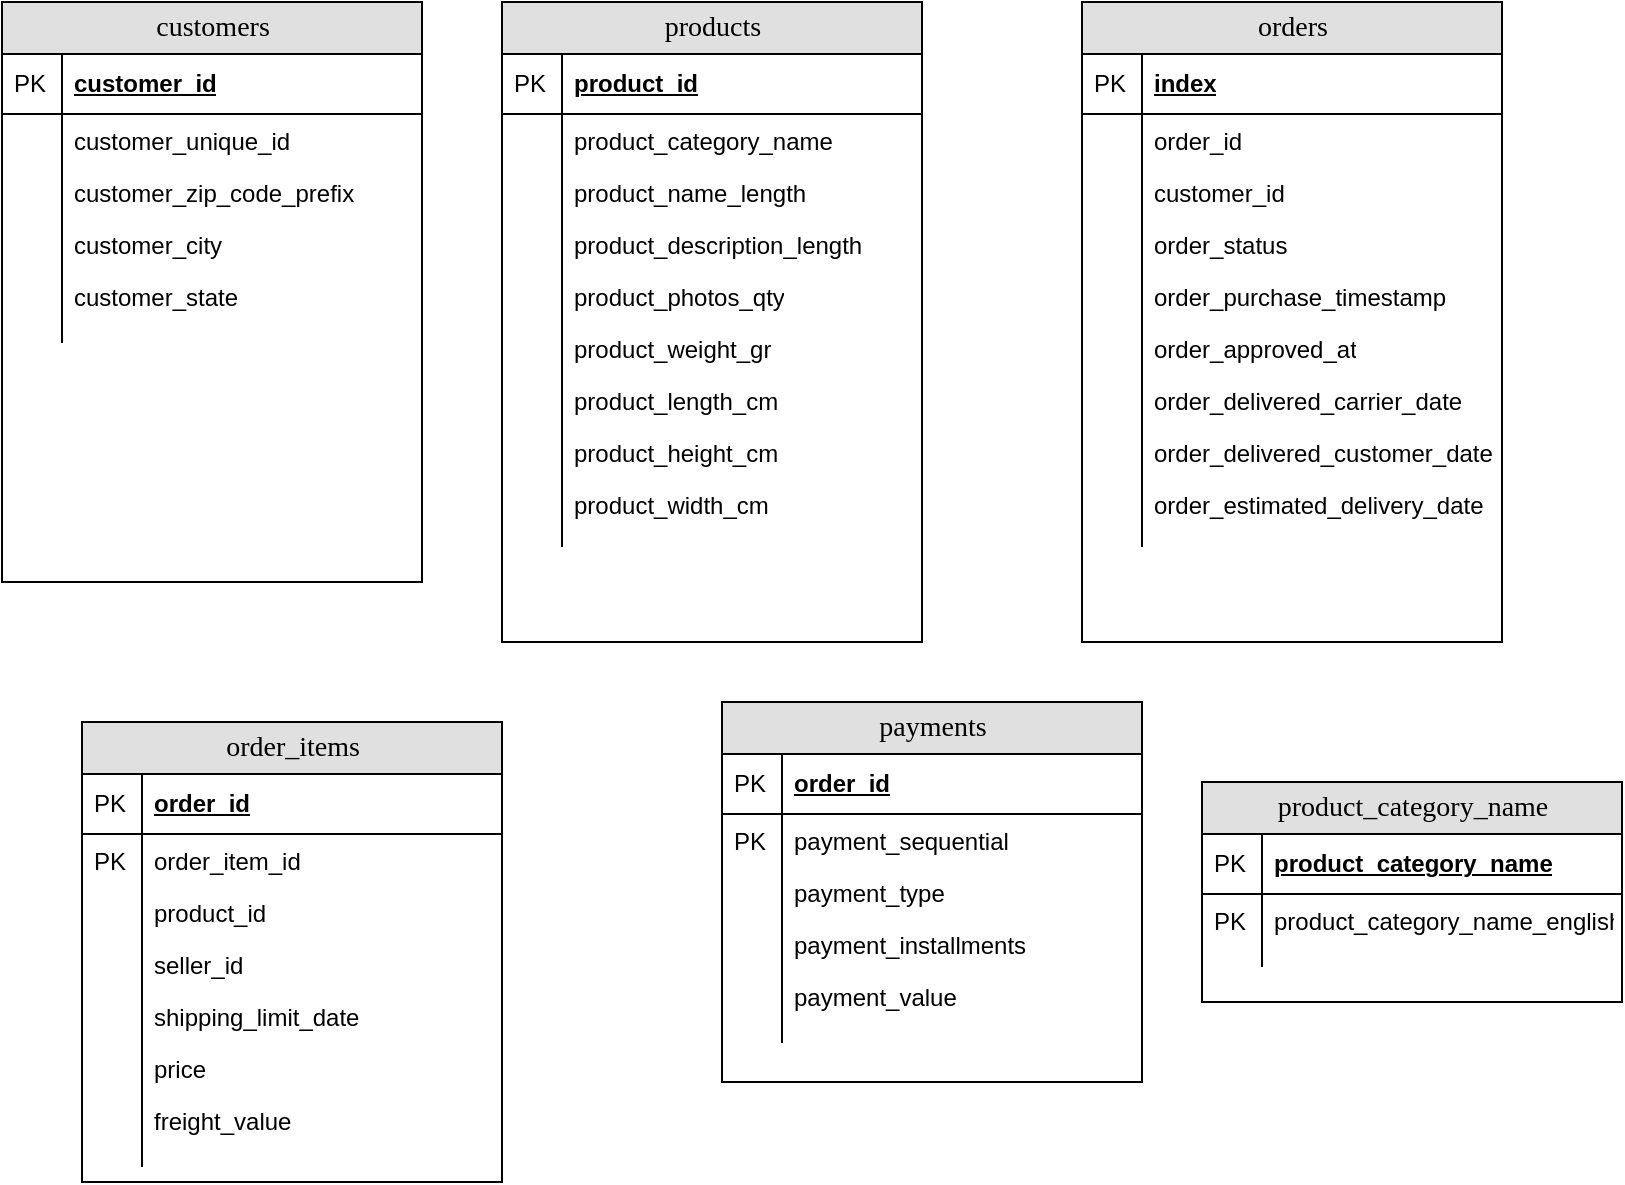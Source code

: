 <mxfile version="19.0.3" type="device"><diagram name="Page-1" id="e56a1550-8fbb-45ad-956c-1786394a9013"><mxGraphModel dx="1018" dy="770" grid="1" gridSize="10" guides="1" tooltips="1" connect="1" arrows="1" fold="1" page="1" pageScale="1" pageWidth="1100" pageHeight="850" background="none" math="0" shadow="0"><root><mxCell id="0"/><mxCell id="1" parent="0"/><mxCell id="2e49270ec7c68f3f-8" value="customers" style="swimlane;html=1;fontStyle=0;childLayout=stackLayout;horizontal=1;startSize=26;fillColor=#e0e0e0;horizontalStack=0;resizeParent=1;resizeLast=0;collapsible=1;marginBottom=0;swimlaneFillColor=#ffffff;align=center;rounded=0;shadow=0;comic=0;labelBackgroundColor=none;strokeWidth=1;fontFamily=Verdana;fontSize=14;swimlaneLine=1;" parent="1" vertex="1"><mxGeometry x="190" y="120" width="210" height="290" as="geometry"><mxRectangle x="570" y="154" width="110" height="26" as="alternateBounds"/></mxGeometry></mxCell><mxCell id="2e49270ec7c68f3f-9" value="customer_id" style="shape=partialRectangle;top=0;left=0;right=0;bottom=1;html=1;align=left;verticalAlign=middle;fillColor=none;spacingLeft=34;spacingRight=4;whiteSpace=wrap;overflow=hidden;rotatable=0;points=[[0,0.5],[1,0.5]];portConstraint=eastwest;dropTarget=0;fontStyle=5;" parent="2e49270ec7c68f3f-8" vertex="1"><mxGeometry y="26" width="210" height="30" as="geometry"/></mxCell><mxCell id="2e49270ec7c68f3f-10" value="PK" style="shape=partialRectangle;top=0;left=0;bottom=0;html=1;fillColor=none;align=left;verticalAlign=middle;spacingLeft=4;spacingRight=4;whiteSpace=wrap;overflow=hidden;rotatable=0;points=[];portConstraint=eastwest;part=1;" parent="2e49270ec7c68f3f-9" vertex="1" connectable="0"><mxGeometry width="30" height="30" as="geometry"/></mxCell><mxCell id="2e49270ec7c68f3f-11" value="customer_unique_id&lt;span style=&quot;white-space: pre;&quot;&gt;&#9;&lt;/span&gt;" style="shape=partialRectangle;top=0;left=0;right=0;bottom=0;html=1;align=left;verticalAlign=top;fillColor=none;spacingLeft=34;spacingRight=4;whiteSpace=wrap;overflow=hidden;rotatable=0;points=[[0,0.5],[1,0.5]];portConstraint=eastwest;dropTarget=0;" parent="2e49270ec7c68f3f-8" vertex="1"><mxGeometry y="56" width="210" height="26" as="geometry"/></mxCell><mxCell id="2e49270ec7c68f3f-12" value="" style="shape=partialRectangle;top=0;left=0;bottom=0;html=1;fillColor=none;align=left;verticalAlign=top;spacingLeft=4;spacingRight=4;whiteSpace=wrap;overflow=hidden;rotatable=0;points=[];portConstraint=eastwest;part=1;" parent="2e49270ec7c68f3f-11" vertex="1" connectable="0"><mxGeometry width="30" height="26" as="geometry"/></mxCell><mxCell id="2e49270ec7c68f3f-13" value="customer_zip_code_prefix" style="shape=partialRectangle;top=0;left=0;right=0;bottom=0;html=1;align=left;verticalAlign=top;fillColor=none;spacingLeft=34;spacingRight=4;whiteSpace=wrap;overflow=hidden;rotatable=0;points=[[0,0.5],[1,0.5]];portConstraint=eastwest;dropTarget=0;" parent="2e49270ec7c68f3f-8" vertex="1"><mxGeometry y="82" width="210" height="26" as="geometry"/></mxCell><mxCell id="2e49270ec7c68f3f-14" value="" style="shape=partialRectangle;top=0;left=0;bottom=0;html=1;fillColor=none;align=left;verticalAlign=top;spacingLeft=4;spacingRight=4;whiteSpace=wrap;overflow=hidden;rotatable=0;points=[];portConstraint=eastwest;part=1;" parent="2e49270ec7c68f3f-13" vertex="1" connectable="0"><mxGeometry width="30" height="26" as="geometry"/></mxCell><mxCell id="2e49270ec7c68f3f-15" value="customer_city" style="shape=partialRectangle;top=0;left=0;right=0;bottom=0;html=1;align=left;verticalAlign=top;fillColor=none;spacingLeft=34;spacingRight=4;whiteSpace=wrap;overflow=hidden;rotatable=0;points=[[0,0.5],[1,0.5]];portConstraint=eastwest;dropTarget=0;" parent="2e49270ec7c68f3f-8" vertex="1"><mxGeometry y="108" width="210" height="26" as="geometry"/></mxCell><mxCell id="2e49270ec7c68f3f-16" value="" style="shape=partialRectangle;top=0;left=0;bottom=0;html=1;fillColor=none;align=left;verticalAlign=top;spacingLeft=4;spacingRight=4;whiteSpace=wrap;overflow=hidden;rotatable=0;points=[];portConstraint=eastwest;part=1;" parent="2e49270ec7c68f3f-15" vertex="1" connectable="0"><mxGeometry width="30" height="26" as="geometry"/></mxCell><mxCell id="JVWa0e0JcWMsUImukUIj-1" value="customer_state" style="shape=partialRectangle;top=0;left=0;right=0;bottom=0;html=1;align=left;verticalAlign=top;fillColor=none;spacingLeft=34;spacingRight=4;whiteSpace=wrap;overflow=hidden;rotatable=0;points=[[0,0.5],[1,0.5]];portConstraint=eastwest;dropTarget=0;" vertex="1" parent="2e49270ec7c68f3f-8"><mxGeometry y="134" width="210" height="26" as="geometry"/></mxCell><mxCell id="JVWa0e0JcWMsUImukUIj-2" value="" style="shape=partialRectangle;top=0;left=0;bottom=0;html=1;fillColor=none;align=left;verticalAlign=top;spacingLeft=4;spacingRight=4;whiteSpace=wrap;overflow=hidden;rotatable=0;points=[];portConstraint=eastwest;part=1;" vertex="1" connectable="0" parent="JVWa0e0JcWMsUImukUIj-1"><mxGeometry width="30" height="26" as="geometry"/></mxCell><mxCell id="2e49270ec7c68f3f-17" value="" style="shape=partialRectangle;top=0;left=0;right=0;bottom=0;html=1;align=left;verticalAlign=top;fillColor=none;spacingLeft=34;spacingRight=4;whiteSpace=wrap;overflow=hidden;rotatable=0;points=[[0,0.5],[1,0.5]];portConstraint=eastwest;dropTarget=0;" parent="2e49270ec7c68f3f-8" vertex="1"><mxGeometry y="160" width="210" height="10" as="geometry"/></mxCell><mxCell id="2e49270ec7c68f3f-18" value="" style="shape=partialRectangle;top=0;left=0;bottom=0;html=1;fillColor=none;align=left;verticalAlign=top;spacingLeft=4;spacingRight=4;whiteSpace=wrap;overflow=hidden;rotatable=0;points=[];portConstraint=eastwest;part=1;" parent="2e49270ec7c68f3f-17" vertex="1" connectable="0"><mxGeometry width="30" height="10" as="geometry"/></mxCell><mxCell id="JVWa0e0JcWMsUImukUIj-4" value="products" style="swimlane;html=1;fontStyle=0;childLayout=stackLayout;horizontal=1;startSize=26;fillColor=#e0e0e0;horizontalStack=0;resizeParent=1;resizeLast=0;collapsible=1;marginBottom=0;swimlaneFillColor=#ffffff;align=center;rounded=0;shadow=0;comic=0;labelBackgroundColor=none;strokeWidth=1;fontFamily=Verdana;fontSize=14;swimlaneLine=1;" vertex="1" parent="1"><mxGeometry x="440" y="120" width="210" height="320" as="geometry"><mxRectangle x="570" y="154" width="110" height="26" as="alternateBounds"/></mxGeometry></mxCell><mxCell id="JVWa0e0JcWMsUImukUIj-5" value="product_id" style="shape=partialRectangle;top=0;left=0;right=0;bottom=1;html=1;align=left;verticalAlign=middle;fillColor=none;spacingLeft=34;spacingRight=4;whiteSpace=wrap;overflow=hidden;rotatable=0;points=[[0,0.5],[1,0.5]];portConstraint=eastwest;dropTarget=0;fontStyle=5;" vertex="1" parent="JVWa0e0JcWMsUImukUIj-4"><mxGeometry y="26" width="210" height="30" as="geometry"/></mxCell><mxCell id="JVWa0e0JcWMsUImukUIj-6" value="PK" style="shape=partialRectangle;top=0;left=0;bottom=0;html=1;fillColor=none;align=left;verticalAlign=middle;spacingLeft=4;spacingRight=4;whiteSpace=wrap;overflow=hidden;rotatable=0;points=[];portConstraint=eastwest;part=1;" vertex="1" connectable="0" parent="JVWa0e0JcWMsUImukUIj-5"><mxGeometry width="30" height="30" as="geometry"/></mxCell><mxCell id="JVWa0e0JcWMsUImukUIj-7" value="product_category_name" style="shape=partialRectangle;top=0;left=0;right=0;bottom=0;html=1;align=left;verticalAlign=top;fillColor=none;spacingLeft=34;spacingRight=4;whiteSpace=wrap;overflow=hidden;rotatable=0;points=[[0,0.5],[1,0.5]];portConstraint=eastwest;dropTarget=0;" vertex="1" parent="JVWa0e0JcWMsUImukUIj-4"><mxGeometry y="56" width="210" height="26" as="geometry"/></mxCell><mxCell id="JVWa0e0JcWMsUImukUIj-8" value="" style="shape=partialRectangle;top=0;left=0;bottom=0;html=1;fillColor=none;align=left;verticalAlign=top;spacingLeft=4;spacingRight=4;whiteSpace=wrap;overflow=hidden;rotatable=0;points=[];portConstraint=eastwest;part=1;" vertex="1" connectable="0" parent="JVWa0e0JcWMsUImukUIj-7"><mxGeometry width="30" height="26" as="geometry"/></mxCell><mxCell id="JVWa0e0JcWMsUImukUIj-9" value="product_name_length" style="shape=partialRectangle;top=0;left=0;right=0;bottom=0;html=1;align=left;verticalAlign=top;fillColor=none;spacingLeft=34;spacingRight=4;whiteSpace=wrap;overflow=hidden;rotatable=0;points=[[0,0.5],[1,0.5]];portConstraint=eastwest;dropTarget=0;" vertex="1" parent="JVWa0e0JcWMsUImukUIj-4"><mxGeometry y="82" width="210" height="26" as="geometry"/></mxCell><mxCell id="JVWa0e0JcWMsUImukUIj-10" value="" style="shape=partialRectangle;top=0;left=0;bottom=0;html=1;fillColor=none;align=left;verticalAlign=top;spacingLeft=4;spacingRight=4;whiteSpace=wrap;overflow=hidden;rotatable=0;points=[];portConstraint=eastwest;part=1;" vertex="1" connectable="0" parent="JVWa0e0JcWMsUImukUIj-9"><mxGeometry width="30" height="26" as="geometry"/></mxCell><mxCell id="JVWa0e0JcWMsUImukUIj-11" value="product_description_length" style="shape=partialRectangle;top=0;left=0;right=0;bottom=0;html=1;align=left;verticalAlign=top;fillColor=none;spacingLeft=34;spacingRight=4;whiteSpace=wrap;overflow=hidden;rotatable=0;points=[[0,0.5],[1,0.5]];portConstraint=eastwest;dropTarget=0;" vertex="1" parent="JVWa0e0JcWMsUImukUIj-4"><mxGeometry y="108" width="210" height="26" as="geometry"/></mxCell><mxCell id="JVWa0e0JcWMsUImukUIj-12" value="" style="shape=partialRectangle;top=0;left=0;bottom=0;html=1;fillColor=none;align=left;verticalAlign=top;spacingLeft=4;spacingRight=4;whiteSpace=wrap;overflow=hidden;rotatable=0;points=[];portConstraint=eastwest;part=1;" vertex="1" connectable="0" parent="JVWa0e0JcWMsUImukUIj-11"><mxGeometry width="30" height="26" as="geometry"/></mxCell><mxCell id="JVWa0e0JcWMsUImukUIj-15" value="product_photos_qty" style="shape=partialRectangle;top=0;left=0;right=0;bottom=0;html=1;align=left;verticalAlign=top;fillColor=none;spacingLeft=34;spacingRight=4;whiteSpace=wrap;overflow=hidden;rotatable=0;points=[[0,0.5],[1,0.5]];portConstraint=eastwest;dropTarget=0;" vertex="1" parent="JVWa0e0JcWMsUImukUIj-4"><mxGeometry y="134" width="210" height="26" as="geometry"/></mxCell><mxCell id="JVWa0e0JcWMsUImukUIj-16" value="" style="shape=partialRectangle;top=0;left=0;bottom=0;html=1;fillColor=none;align=left;verticalAlign=top;spacingLeft=4;spacingRight=4;whiteSpace=wrap;overflow=hidden;rotatable=0;points=[];portConstraint=eastwest;part=1;" vertex="1" connectable="0" parent="JVWa0e0JcWMsUImukUIj-15"><mxGeometry width="30" height="26" as="geometry"/></mxCell><mxCell id="JVWa0e0JcWMsUImukUIj-19" value="product_weight_gr" style="shape=partialRectangle;top=0;left=0;right=0;bottom=0;html=1;align=left;verticalAlign=top;fillColor=none;spacingLeft=34;spacingRight=4;whiteSpace=wrap;overflow=hidden;rotatable=0;points=[[0,0.5],[1,0.5]];portConstraint=eastwest;dropTarget=0;" vertex="1" parent="JVWa0e0JcWMsUImukUIj-4"><mxGeometry y="160" width="210" height="26" as="geometry"/></mxCell><mxCell id="JVWa0e0JcWMsUImukUIj-20" value="" style="shape=partialRectangle;top=0;left=0;bottom=0;html=1;fillColor=none;align=left;verticalAlign=top;spacingLeft=4;spacingRight=4;whiteSpace=wrap;overflow=hidden;rotatable=0;points=[];portConstraint=eastwest;part=1;" vertex="1" connectable="0" parent="JVWa0e0JcWMsUImukUIj-19"><mxGeometry width="30" height="26" as="geometry"/></mxCell><mxCell id="JVWa0e0JcWMsUImukUIj-17" value="product_length_cm" style="shape=partialRectangle;top=0;left=0;right=0;bottom=0;html=1;align=left;verticalAlign=top;fillColor=none;spacingLeft=34;spacingRight=4;whiteSpace=wrap;overflow=hidden;rotatable=0;points=[[0,0.5],[1,0.5]];portConstraint=eastwest;dropTarget=0;" vertex="1" parent="JVWa0e0JcWMsUImukUIj-4"><mxGeometry y="186" width="210" height="26" as="geometry"/></mxCell><mxCell id="JVWa0e0JcWMsUImukUIj-18" value="" style="shape=partialRectangle;top=0;left=0;bottom=0;html=1;fillColor=none;align=left;verticalAlign=top;spacingLeft=4;spacingRight=4;whiteSpace=wrap;overflow=hidden;rotatable=0;points=[];portConstraint=eastwest;part=1;" vertex="1" connectable="0" parent="JVWa0e0JcWMsUImukUIj-17"><mxGeometry width="30" height="26" as="geometry"/></mxCell><mxCell id="JVWa0e0JcWMsUImukUIj-23" value="product_height_cm" style="shape=partialRectangle;top=0;left=0;right=0;bottom=0;html=1;align=left;verticalAlign=top;fillColor=none;spacingLeft=34;spacingRight=4;whiteSpace=wrap;overflow=hidden;rotatable=0;points=[[0,0.5],[1,0.5]];portConstraint=eastwest;dropTarget=0;" vertex="1" parent="JVWa0e0JcWMsUImukUIj-4"><mxGeometry y="212" width="210" height="26" as="geometry"/></mxCell><mxCell id="JVWa0e0JcWMsUImukUIj-24" value="" style="shape=partialRectangle;top=0;left=0;bottom=0;html=1;fillColor=none;align=left;verticalAlign=top;spacingLeft=4;spacingRight=4;whiteSpace=wrap;overflow=hidden;rotatable=0;points=[];portConstraint=eastwest;part=1;" vertex="1" connectable="0" parent="JVWa0e0JcWMsUImukUIj-23"><mxGeometry width="30" height="26" as="geometry"/></mxCell><mxCell id="JVWa0e0JcWMsUImukUIj-21" value="product_width_cm" style="shape=partialRectangle;top=0;left=0;right=0;bottom=0;html=1;align=left;verticalAlign=top;fillColor=none;spacingLeft=34;spacingRight=4;whiteSpace=wrap;overflow=hidden;rotatable=0;points=[[0,0.5],[1,0.5]];portConstraint=eastwest;dropTarget=0;" vertex="1" parent="JVWa0e0JcWMsUImukUIj-4"><mxGeometry y="238" width="210" height="24" as="geometry"/></mxCell><mxCell id="JVWa0e0JcWMsUImukUIj-22" value="" style="shape=partialRectangle;top=0;left=0;bottom=0;html=1;fillColor=none;align=left;verticalAlign=top;spacingLeft=4;spacingRight=4;whiteSpace=wrap;overflow=hidden;rotatable=0;points=[];portConstraint=eastwest;part=1;" vertex="1" connectable="0" parent="JVWa0e0JcWMsUImukUIj-21"><mxGeometry width="30" height="24" as="geometry"/></mxCell><mxCell id="JVWa0e0JcWMsUImukUIj-13" value="" style="shape=partialRectangle;top=0;left=0;right=0;bottom=0;html=1;align=left;verticalAlign=top;fillColor=none;spacingLeft=34;spacingRight=4;whiteSpace=wrap;overflow=hidden;rotatable=0;points=[[0,0.5],[1,0.5]];portConstraint=eastwest;dropTarget=0;" vertex="1" parent="JVWa0e0JcWMsUImukUIj-4"><mxGeometry y="262" width="210" height="10" as="geometry"/></mxCell><mxCell id="JVWa0e0JcWMsUImukUIj-14" value="" style="shape=partialRectangle;top=0;left=0;bottom=0;html=1;fillColor=none;align=left;verticalAlign=top;spacingLeft=4;spacingRight=4;whiteSpace=wrap;overflow=hidden;rotatable=0;points=[];portConstraint=eastwest;part=1;" vertex="1" connectable="0" parent="JVWa0e0JcWMsUImukUIj-13"><mxGeometry width="30" height="10" as="geometry"/></mxCell><mxCell id="JVWa0e0JcWMsUImukUIj-25" value="orders" style="swimlane;html=1;fontStyle=0;childLayout=stackLayout;horizontal=1;startSize=26;fillColor=#e0e0e0;horizontalStack=0;resizeParent=1;resizeLast=0;collapsible=1;marginBottom=0;swimlaneFillColor=#ffffff;align=center;rounded=0;shadow=0;comic=0;labelBackgroundColor=none;strokeWidth=1;fontFamily=Verdana;fontSize=14;swimlaneLine=1;" vertex="1" parent="1"><mxGeometry x="730" y="120" width="210" height="320" as="geometry"><mxRectangle x="570" y="154" width="110" height="26" as="alternateBounds"/></mxGeometry></mxCell><mxCell id="JVWa0e0JcWMsUImukUIj-26" value="index" style="shape=partialRectangle;top=0;left=0;right=0;bottom=1;html=1;align=left;verticalAlign=middle;fillColor=none;spacingLeft=34;spacingRight=4;whiteSpace=wrap;overflow=hidden;rotatable=0;points=[[0,0.5],[1,0.5]];portConstraint=eastwest;dropTarget=0;fontStyle=5;" vertex="1" parent="JVWa0e0JcWMsUImukUIj-25"><mxGeometry y="26" width="210" height="30" as="geometry"/></mxCell><mxCell id="JVWa0e0JcWMsUImukUIj-27" value="PK" style="shape=partialRectangle;top=0;left=0;bottom=0;html=1;fillColor=none;align=left;verticalAlign=middle;spacingLeft=4;spacingRight=4;whiteSpace=wrap;overflow=hidden;rotatable=0;points=[];portConstraint=eastwest;part=1;" vertex="1" connectable="0" parent="JVWa0e0JcWMsUImukUIj-26"><mxGeometry width="30" height="30" as="geometry"/></mxCell><mxCell id="JVWa0e0JcWMsUImukUIj-28" value="order_id" style="shape=partialRectangle;top=0;left=0;right=0;bottom=0;html=1;align=left;verticalAlign=top;fillColor=none;spacingLeft=34;spacingRight=4;whiteSpace=wrap;overflow=hidden;rotatable=0;points=[[0,0.5],[1,0.5]];portConstraint=eastwest;dropTarget=0;" vertex="1" parent="JVWa0e0JcWMsUImukUIj-25"><mxGeometry y="56" width="210" height="26" as="geometry"/></mxCell><mxCell id="JVWa0e0JcWMsUImukUIj-29" value="" style="shape=partialRectangle;top=0;left=0;bottom=0;html=1;fillColor=none;align=left;verticalAlign=top;spacingLeft=4;spacingRight=4;whiteSpace=wrap;overflow=hidden;rotatable=0;points=[];portConstraint=eastwest;part=1;" vertex="1" connectable="0" parent="JVWa0e0JcWMsUImukUIj-28"><mxGeometry width="30" height="26" as="geometry"/></mxCell><mxCell id="JVWa0e0JcWMsUImukUIj-30" value="customer_id" style="shape=partialRectangle;top=0;left=0;right=0;bottom=0;html=1;align=left;verticalAlign=top;fillColor=none;spacingLeft=34;spacingRight=4;whiteSpace=wrap;overflow=hidden;rotatable=0;points=[[0,0.5],[1,0.5]];portConstraint=eastwest;dropTarget=0;" vertex="1" parent="JVWa0e0JcWMsUImukUIj-25"><mxGeometry y="82" width="210" height="26" as="geometry"/></mxCell><mxCell id="JVWa0e0JcWMsUImukUIj-31" value="" style="shape=partialRectangle;top=0;left=0;bottom=0;html=1;fillColor=none;align=left;verticalAlign=top;spacingLeft=4;spacingRight=4;whiteSpace=wrap;overflow=hidden;rotatable=0;points=[];portConstraint=eastwest;part=1;" vertex="1" connectable="0" parent="JVWa0e0JcWMsUImukUIj-30"><mxGeometry width="30" height="26" as="geometry"/></mxCell><mxCell id="JVWa0e0JcWMsUImukUIj-32" value="order_status" style="shape=partialRectangle;top=0;left=0;right=0;bottom=0;html=1;align=left;verticalAlign=top;fillColor=none;spacingLeft=34;spacingRight=4;whiteSpace=wrap;overflow=hidden;rotatable=0;points=[[0,0.5],[1,0.5]];portConstraint=eastwest;dropTarget=0;" vertex="1" parent="JVWa0e0JcWMsUImukUIj-25"><mxGeometry y="108" width="210" height="26" as="geometry"/></mxCell><mxCell id="JVWa0e0JcWMsUImukUIj-33" value="" style="shape=partialRectangle;top=0;left=0;bottom=0;html=1;fillColor=none;align=left;verticalAlign=top;spacingLeft=4;spacingRight=4;whiteSpace=wrap;overflow=hidden;rotatable=0;points=[];portConstraint=eastwest;part=1;" vertex="1" connectable="0" parent="JVWa0e0JcWMsUImukUIj-32"><mxGeometry width="30" height="26" as="geometry"/></mxCell><mxCell id="JVWa0e0JcWMsUImukUIj-34" value="order_purchase_timestamp" style="shape=partialRectangle;top=0;left=0;right=0;bottom=0;html=1;align=left;verticalAlign=top;fillColor=none;spacingLeft=34;spacingRight=4;whiteSpace=wrap;overflow=hidden;rotatable=0;points=[[0,0.5],[1,0.5]];portConstraint=eastwest;dropTarget=0;" vertex="1" parent="JVWa0e0JcWMsUImukUIj-25"><mxGeometry y="134" width="210" height="26" as="geometry"/></mxCell><mxCell id="JVWa0e0JcWMsUImukUIj-35" value="" style="shape=partialRectangle;top=0;left=0;bottom=0;html=1;fillColor=none;align=left;verticalAlign=top;spacingLeft=4;spacingRight=4;whiteSpace=wrap;overflow=hidden;rotatable=0;points=[];portConstraint=eastwest;part=1;" vertex="1" connectable="0" parent="JVWa0e0JcWMsUImukUIj-34"><mxGeometry width="30" height="26" as="geometry"/></mxCell><mxCell id="JVWa0e0JcWMsUImukUIj-36" value="order_approved_at&lt;br&gt;" style="shape=partialRectangle;top=0;left=0;right=0;bottom=0;html=1;align=left;verticalAlign=top;fillColor=none;spacingLeft=34;spacingRight=4;whiteSpace=wrap;overflow=hidden;rotatable=0;points=[[0,0.5],[1,0.5]];portConstraint=eastwest;dropTarget=0;" vertex="1" parent="JVWa0e0JcWMsUImukUIj-25"><mxGeometry y="160" width="210" height="26" as="geometry"/></mxCell><mxCell id="JVWa0e0JcWMsUImukUIj-37" value="" style="shape=partialRectangle;top=0;left=0;bottom=0;html=1;fillColor=none;align=left;verticalAlign=top;spacingLeft=4;spacingRight=4;whiteSpace=wrap;overflow=hidden;rotatable=0;points=[];portConstraint=eastwest;part=1;" vertex="1" connectable="0" parent="JVWa0e0JcWMsUImukUIj-36"><mxGeometry width="30" height="26" as="geometry"/></mxCell><mxCell id="JVWa0e0JcWMsUImukUIj-38" value="order_delivered_carrier_date" style="shape=partialRectangle;top=0;left=0;right=0;bottom=0;html=1;align=left;verticalAlign=top;fillColor=none;spacingLeft=34;spacingRight=4;whiteSpace=wrap;overflow=hidden;rotatable=0;points=[[0,0.5],[1,0.5]];portConstraint=eastwest;dropTarget=0;" vertex="1" parent="JVWa0e0JcWMsUImukUIj-25"><mxGeometry y="186" width="210" height="26" as="geometry"/></mxCell><mxCell id="JVWa0e0JcWMsUImukUIj-39" value="" style="shape=partialRectangle;top=0;left=0;bottom=0;html=1;fillColor=none;align=left;verticalAlign=top;spacingLeft=4;spacingRight=4;whiteSpace=wrap;overflow=hidden;rotatable=0;points=[];portConstraint=eastwest;part=1;" vertex="1" connectable="0" parent="JVWa0e0JcWMsUImukUIj-38"><mxGeometry width="30" height="26" as="geometry"/></mxCell><mxCell id="JVWa0e0JcWMsUImukUIj-40" value="order_delivered_customer_date" style="shape=partialRectangle;top=0;left=0;right=0;bottom=0;html=1;align=left;verticalAlign=top;fillColor=none;spacingLeft=34;spacingRight=4;whiteSpace=wrap;overflow=hidden;rotatable=0;points=[[0,0.5],[1,0.5]];portConstraint=eastwest;dropTarget=0;" vertex="1" parent="JVWa0e0JcWMsUImukUIj-25"><mxGeometry y="212" width="210" height="26" as="geometry"/></mxCell><mxCell id="JVWa0e0JcWMsUImukUIj-41" value="" style="shape=partialRectangle;top=0;left=0;bottom=0;html=1;fillColor=none;align=left;verticalAlign=top;spacingLeft=4;spacingRight=4;whiteSpace=wrap;overflow=hidden;rotatable=0;points=[];portConstraint=eastwest;part=1;" vertex="1" connectable="0" parent="JVWa0e0JcWMsUImukUIj-40"><mxGeometry width="30" height="26" as="geometry"/></mxCell><mxCell id="JVWa0e0JcWMsUImukUIj-42" value="order_estimated_delivery_date" style="shape=partialRectangle;top=0;left=0;right=0;bottom=0;html=1;align=left;verticalAlign=top;fillColor=none;spacingLeft=34;spacingRight=4;whiteSpace=wrap;overflow=hidden;rotatable=0;points=[[0,0.5],[1,0.5]];portConstraint=eastwest;dropTarget=0;" vertex="1" parent="JVWa0e0JcWMsUImukUIj-25"><mxGeometry y="238" width="210" height="24" as="geometry"/></mxCell><mxCell id="JVWa0e0JcWMsUImukUIj-43" value="" style="shape=partialRectangle;top=0;left=0;bottom=0;html=1;fillColor=none;align=left;verticalAlign=top;spacingLeft=4;spacingRight=4;whiteSpace=wrap;overflow=hidden;rotatable=0;points=[];portConstraint=eastwest;part=1;" vertex="1" connectable="0" parent="JVWa0e0JcWMsUImukUIj-42"><mxGeometry width="30" height="24" as="geometry"/></mxCell><mxCell id="JVWa0e0JcWMsUImukUIj-44" value="" style="shape=partialRectangle;top=0;left=0;right=0;bottom=0;html=1;align=left;verticalAlign=top;fillColor=none;spacingLeft=34;spacingRight=4;whiteSpace=wrap;overflow=hidden;rotatable=0;points=[[0,0.5],[1,0.5]];portConstraint=eastwest;dropTarget=0;" vertex="1" parent="JVWa0e0JcWMsUImukUIj-25"><mxGeometry y="262" width="210" height="10" as="geometry"/></mxCell><mxCell id="JVWa0e0JcWMsUImukUIj-45" value="" style="shape=partialRectangle;top=0;left=0;bottom=0;html=1;fillColor=none;align=left;verticalAlign=top;spacingLeft=4;spacingRight=4;whiteSpace=wrap;overflow=hidden;rotatable=0;points=[];portConstraint=eastwest;part=1;" vertex="1" connectable="0" parent="JVWa0e0JcWMsUImukUIj-44"><mxGeometry width="30" height="10" as="geometry"/></mxCell><mxCell id="JVWa0e0JcWMsUImukUIj-46" value="order_items" style="swimlane;html=1;fontStyle=0;childLayout=stackLayout;horizontal=1;startSize=26;fillColor=#e0e0e0;horizontalStack=0;resizeParent=1;resizeLast=0;collapsible=1;marginBottom=0;swimlaneFillColor=#ffffff;align=center;rounded=0;shadow=0;comic=0;labelBackgroundColor=none;strokeWidth=1;fontFamily=Verdana;fontSize=14;swimlaneLine=1;" vertex="1" parent="1"><mxGeometry x="230" y="480" width="210" height="230" as="geometry"><mxRectangle x="570" y="154" width="110" height="26" as="alternateBounds"/></mxGeometry></mxCell><mxCell id="JVWa0e0JcWMsUImukUIj-47" value="order_id" style="shape=partialRectangle;top=0;left=0;right=0;bottom=1;html=1;align=left;verticalAlign=middle;fillColor=none;spacingLeft=34;spacingRight=4;whiteSpace=wrap;overflow=hidden;rotatable=0;points=[[0,0.5],[1,0.5]];portConstraint=eastwest;dropTarget=0;fontStyle=5;" vertex="1" parent="JVWa0e0JcWMsUImukUIj-46"><mxGeometry y="26" width="210" height="30" as="geometry"/></mxCell><mxCell id="JVWa0e0JcWMsUImukUIj-48" value="PK" style="shape=partialRectangle;top=0;left=0;bottom=0;html=1;fillColor=none;align=left;verticalAlign=middle;spacingLeft=4;spacingRight=4;whiteSpace=wrap;overflow=hidden;rotatable=0;points=[];portConstraint=eastwest;part=1;" vertex="1" connectable="0" parent="JVWa0e0JcWMsUImukUIj-47"><mxGeometry width="30" height="30" as="geometry"/></mxCell><mxCell id="JVWa0e0JcWMsUImukUIj-49" value="order_item_id" style="shape=partialRectangle;top=0;left=0;right=0;bottom=0;html=1;align=left;verticalAlign=top;fillColor=none;spacingLeft=34;spacingRight=4;whiteSpace=wrap;overflow=hidden;rotatable=0;points=[[0,0.5],[1,0.5]];portConstraint=eastwest;dropTarget=0;" vertex="1" parent="JVWa0e0JcWMsUImukUIj-46"><mxGeometry y="56" width="210" height="26" as="geometry"/></mxCell><mxCell id="JVWa0e0JcWMsUImukUIj-50" value="PK" style="shape=partialRectangle;top=0;left=0;bottom=0;html=1;fillColor=none;align=left;verticalAlign=top;spacingLeft=4;spacingRight=4;whiteSpace=wrap;overflow=hidden;rotatable=0;points=[];portConstraint=eastwest;part=1;" vertex="1" connectable="0" parent="JVWa0e0JcWMsUImukUIj-49"><mxGeometry width="30" height="26" as="geometry"/></mxCell><mxCell id="JVWa0e0JcWMsUImukUIj-51" value="product_id" style="shape=partialRectangle;top=0;left=0;right=0;bottom=0;html=1;align=left;verticalAlign=top;fillColor=none;spacingLeft=34;spacingRight=4;whiteSpace=wrap;overflow=hidden;rotatable=0;points=[[0,0.5],[1,0.5]];portConstraint=eastwest;dropTarget=0;" vertex="1" parent="JVWa0e0JcWMsUImukUIj-46"><mxGeometry y="82" width="210" height="26" as="geometry"/></mxCell><mxCell id="JVWa0e0JcWMsUImukUIj-52" value="" style="shape=partialRectangle;top=0;left=0;bottom=0;html=1;fillColor=none;align=left;verticalAlign=top;spacingLeft=4;spacingRight=4;whiteSpace=wrap;overflow=hidden;rotatable=0;points=[];portConstraint=eastwest;part=1;" vertex="1" connectable="0" parent="JVWa0e0JcWMsUImukUIj-51"><mxGeometry width="30" height="26" as="geometry"/></mxCell><mxCell id="JVWa0e0JcWMsUImukUIj-53" value="seller_id" style="shape=partialRectangle;top=0;left=0;right=0;bottom=0;html=1;align=left;verticalAlign=top;fillColor=none;spacingLeft=34;spacingRight=4;whiteSpace=wrap;overflow=hidden;rotatable=0;points=[[0,0.5],[1,0.5]];portConstraint=eastwest;dropTarget=0;" vertex="1" parent="JVWa0e0JcWMsUImukUIj-46"><mxGeometry y="108" width="210" height="26" as="geometry"/></mxCell><mxCell id="JVWa0e0JcWMsUImukUIj-54" value="" style="shape=partialRectangle;top=0;left=0;bottom=0;html=1;fillColor=none;align=left;verticalAlign=top;spacingLeft=4;spacingRight=4;whiteSpace=wrap;overflow=hidden;rotatable=0;points=[];portConstraint=eastwest;part=1;" vertex="1" connectable="0" parent="JVWa0e0JcWMsUImukUIj-53"><mxGeometry width="30" height="26" as="geometry"/></mxCell><mxCell id="JVWa0e0JcWMsUImukUIj-55" value="shipping_limit_date" style="shape=partialRectangle;top=0;left=0;right=0;bottom=0;html=1;align=left;verticalAlign=top;fillColor=none;spacingLeft=34;spacingRight=4;whiteSpace=wrap;overflow=hidden;rotatable=0;points=[[0,0.5],[1,0.5]];portConstraint=eastwest;dropTarget=0;" vertex="1" parent="JVWa0e0JcWMsUImukUIj-46"><mxGeometry y="134" width="210" height="26" as="geometry"/></mxCell><mxCell id="JVWa0e0JcWMsUImukUIj-56" value="" style="shape=partialRectangle;top=0;left=0;bottom=0;html=1;fillColor=none;align=left;verticalAlign=top;spacingLeft=4;spacingRight=4;whiteSpace=wrap;overflow=hidden;rotatable=0;points=[];portConstraint=eastwest;part=1;" vertex="1" connectable="0" parent="JVWa0e0JcWMsUImukUIj-55"><mxGeometry width="30" height="26" as="geometry"/></mxCell><mxCell id="JVWa0e0JcWMsUImukUIj-57" value="price" style="shape=partialRectangle;top=0;left=0;right=0;bottom=0;html=1;align=left;verticalAlign=top;fillColor=none;spacingLeft=34;spacingRight=4;whiteSpace=wrap;overflow=hidden;rotatable=0;points=[[0,0.5],[1,0.5]];portConstraint=eastwest;dropTarget=0;" vertex="1" parent="JVWa0e0JcWMsUImukUIj-46"><mxGeometry y="160" width="210" height="26" as="geometry"/></mxCell><mxCell id="JVWa0e0JcWMsUImukUIj-58" value="" style="shape=partialRectangle;top=0;left=0;bottom=0;html=1;fillColor=none;align=left;verticalAlign=top;spacingLeft=4;spacingRight=4;whiteSpace=wrap;overflow=hidden;rotatable=0;points=[];portConstraint=eastwest;part=1;" vertex="1" connectable="0" parent="JVWa0e0JcWMsUImukUIj-57"><mxGeometry width="30" height="26" as="geometry"/></mxCell><mxCell id="JVWa0e0JcWMsUImukUIj-59" value="freight_value" style="shape=partialRectangle;top=0;left=0;right=0;bottom=0;html=1;align=left;verticalAlign=top;fillColor=none;spacingLeft=34;spacingRight=4;whiteSpace=wrap;overflow=hidden;rotatable=0;points=[[0,0.5],[1,0.5]];portConstraint=eastwest;dropTarget=0;" vertex="1" parent="JVWa0e0JcWMsUImukUIj-46"><mxGeometry y="186" width="210" height="26" as="geometry"/></mxCell><mxCell id="JVWa0e0JcWMsUImukUIj-60" value="" style="shape=partialRectangle;top=0;left=0;bottom=0;html=1;fillColor=none;align=left;verticalAlign=top;spacingLeft=4;spacingRight=4;whiteSpace=wrap;overflow=hidden;rotatable=0;points=[];portConstraint=eastwest;part=1;" vertex="1" connectable="0" parent="JVWa0e0JcWMsUImukUIj-59"><mxGeometry width="30" height="26" as="geometry"/></mxCell><mxCell id="JVWa0e0JcWMsUImukUIj-65" value="" style="shape=partialRectangle;top=0;left=0;right=0;bottom=0;html=1;align=left;verticalAlign=top;fillColor=none;spacingLeft=34;spacingRight=4;whiteSpace=wrap;overflow=hidden;rotatable=0;points=[[0,0.5],[1,0.5]];portConstraint=eastwest;dropTarget=0;" vertex="1" parent="JVWa0e0JcWMsUImukUIj-46"><mxGeometry y="212" width="210" height="10" as="geometry"/></mxCell><mxCell id="JVWa0e0JcWMsUImukUIj-66" value="" style="shape=partialRectangle;top=0;left=0;bottom=0;html=1;fillColor=none;align=left;verticalAlign=top;spacingLeft=4;spacingRight=4;whiteSpace=wrap;overflow=hidden;rotatable=0;points=[];portConstraint=eastwest;part=1;" vertex="1" connectable="0" parent="JVWa0e0JcWMsUImukUIj-65"><mxGeometry width="30" height="10" as="geometry"/></mxCell><mxCell id="JVWa0e0JcWMsUImukUIj-67" value="payments" style="swimlane;html=1;fontStyle=0;childLayout=stackLayout;horizontal=1;startSize=26;fillColor=#e0e0e0;horizontalStack=0;resizeParent=1;resizeLast=0;collapsible=1;marginBottom=0;swimlaneFillColor=#ffffff;align=center;rounded=0;shadow=0;comic=0;labelBackgroundColor=none;strokeWidth=1;fontFamily=Verdana;fontSize=14;swimlaneLine=1;" vertex="1" parent="1"><mxGeometry x="550" y="470" width="210" height="190" as="geometry"><mxRectangle x="570" y="154" width="110" height="26" as="alternateBounds"/></mxGeometry></mxCell><mxCell id="JVWa0e0JcWMsUImukUIj-68" value="order_id" style="shape=partialRectangle;top=0;left=0;right=0;bottom=1;html=1;align=left;verticalAlign=middle;fillColor=none;spacingLeft=34;spacingRight=4;whiteSpace=wrap;overflow=hidden;rotatable=0;points=[[0,0.5],[1,0.5]];portConstraint=eastwest;dropTarget=0;fontStyle=5;" vertex="1" parent="JVWa0e0JcWMsUImukUIj-67"><mxGeometry y="26" width="210" height="30" as="geometry"/></mxCell><mxCell id="JVWa0e0JcWMsUImukUIj-69" value="PK" style="shape=partialRectangle;top=0;left=0;bottom=0;html=1;fillColor=none;align=left;verticalAlign=middle;spacingLeft=4;spacingRight=4;whiteSpace=wrap;overflow=hidden;rotatable=0;points=[];portConstraint=eastwest;part=1;" vertex="1" connectable="0" parent="JVWa0e0JcWMsUImukUIj-68"><mxGeometry width="30" height="30" as="geometry"/></mxCell><mxCell id="JVWa0e0JcWMsUImukUIj-70" value="payment_sequential" style="shape=partialRectangle;top=0;left=0;right=0;bottom=0;html=1;align=left;verticalAlign=top;fillColor=none;spacingLeft=34;spacingRight=4;whiteSpace=wrap;overflow=hidden;rotatable=0;points=[[0,0.5],[1,0.5]];portConstraint=eastwest;dropTarget=0;" vertex="1" parent="JVWa0e0JcWMsUImukUIj-67"><mxGeometry y="56" width="210" height="26" as="geometry"/></mxCell><mxCell id="JVWa0e0JcWMsUImukUIj-71" value="PK" style="shape=partialRectangle;top=0;left=0;bottom=0;html=1;fillColor=none;align=left;verticalAlign=top;spacingLeft=4;spacingRight=4;whiteSpace=wrap;overflow=hidden;rotatable=0;points=[];portConstraint=eastwest;part=1;" vertex="1" connectable="0" parent="JVWa0e0JcWMsUImukUIj-70"><mxGeometry width="30" height="26" as="geometry"/></mxCell><mxCell id="JVWa0e0JcWMsUImukUIj-72" value="payment_type" style="shape=partialRectangle;top=0;left=0;right=0;bottom=0;html=1;align=left;verticalAlign=top;fillColor=none;spacingLeft=34;spacingRight=4;whiteSpace=wrap;overflow=hidden;rotatable=0;points=[[0,0.5],[1,0.5]];portConstraint=eastwest;dropTarget=0;" vertex="1" parent="JVWa0e0JcWMsUImukUIj-67"><mxGeometry y="82" width="210" height="26" as="geometry"/></mxCell><mxCell id="JVWa0e0JcWMsUImukUIj-73" value="" style="shape=partialRectangle;top=0;left=0;bottom=0;html=1;fillColor=none;align=left;verticalAlign=top;spacingLeft=4;spacingRight=4;whiteSpace=wrap;overflow=hidden;rotatable=0;points=[];portConstraint=eastwest;part=1;" vertex="1" connectable="0" parent="JVWa0e0JcWMsUImukUIj-72"><mxGeometry width="30" height="26" as="geometry"/></mxCell><mxCell id="JVWa0e0JcWMsUImukUIj-74" value="payment_installments" style="shape=partialRectangle;top=0;left=0;right=0;bottom=0;html=1;align=left;verticalAlign=top;fillColor=none;spacingLeft=34;spacingRight=4;whiteSpace=wrap;overflow=hidden;rotatable=0;points=[[0,0.5],[1,0.5]];portConstraint=eastwest;dropTarget=0;" vertex="1" parent="JVWa0e0JcWMsUImukUIj-67"><mxGeometry y="108" width="210" height="26" as="geometry"/></mxCell><mxCell id="JVWa0e0JcWMsUImukUIj-75" value="" style="shape=partialRectangle;top=0;left=0;bottom=0;html=1;fillColor=none;align=left;verticalAlign=top;spacingLeft=4;spacingRight=4;whiteSpace=wrap;overflow=hidden;rotatable=0;points=[];portConstraint=eastwest;part=1;" vertex="1" connectable="0" parent="JVWa0e0JcWMsUImukUIj-74"><mxGeometry width="30" height="26" as="geometry"/></mxCell><mxCell id="JVWa0e0JcWMsUImukUIj-76" value="payment_value" style="shape=partialRectangle;top=0;left=0;right=0;bottom=0;html=1;align=left;verticalAlign=top;fillColor=none;spacingLeft=34;spacingRight=4;whiteSpace=wrap;overflow=hidden;rotatable=0;points=[[0,0.5],[1,0.5]];portConstraint=eastwest;dropTarget=0;" vertex="1" parent="JVWa0e0JcWMsUImukUIj-67"><mxGeometry y="134" width="210" height="26" as="geometry"/></mxCell><mxCell id="JVWa0e0JcWMsUImukUIj-77" value="" style="shape=partialRectangle;top=0;left=0;bottom=0;html=1;fillColor=none;align=left;verticalAlign=top;spacingLeft=4;spacingRight=4;whiteSpace=wrap;overflow=hidden;rotatable=0;points=[];portConstraint=eastwest;part=1;" vertex="1" connectable="0" parent="JVWa0e0JcWMsUImukUIj-76"><mxGeometry width="30" height="26" as="geometry"/></mxCell><mxCell id="JVWa0e0JcWMsUImukUIj-82" value="" style="shape=partialRectangle;top=0;left=0;right=0;bottom=0;html=1;align=left;verticalAlign=top;fillColor=none;spacingLeft=34;spacingRight=4;whiteSpace=wrap;overflow=hidden;rotatable=0;points=[[0,0.5],[1,0.5]];portConstraint=eastwest;dropTarget=0;" vertex="1" parent="JVWa0e0JcWMsUImukUIj-67"><mxGeometry y="160" width="210" height="10" as="geometry"/></mxCell><mxCell id="JVWa0e0JcWMsUImukUIj-83" value="" style="shape=partialRectangle;top=0;left=0;bottom=0;html=1;fillColor=none;align=left;verticalAlign=top;spacingLeft=4;spacingRight=4;whiteSpace=wrap;overflow=hidden;rotatable=0;points=[];portConstraint=eastwest;part=1;" vertex="1" connectable="0" parent="JVWa0e0JcWMsUImukUIj-82"><mxGeometry width="30" height="10" as="geometry"/></mxCell><mxCell id="JVWa0e0JcWMsUImukUIj-84" value="product_category_name" style="swimlane;html=1;fontStyle=0;childLayout=stackLayout;horizontal=1;startSize=26;fillColor=#e0e0e0;horizontalStack=0;resizeParent=1;resizeLast=0;collapsible=1;marginBottom=0;swimlaneFillColor=#ffffff;align=center;rounded=0;shadow=0;comic=0;labelBackgroundColor=none;strokeWidth=1;fontFamily=Verdana;fontSize=14;swimlaneLine=1;" vertex="1" parent="1"><mxGeometry x="790" y="510" width="210" height="110" as="geometry"><mxRectangle x="570" y="154" width="110" height="26" as="alternateBounds"/></mxGeometry></mxCell><mxCell id="JVWa0e0JcWMsUImukUIj-85" value="product_category_name" style="shape=partialRectangle;top=0;left=0;right=0;bottom=1;html=1;align=left;verticalAlign=middle;fillColor=none;spacingLeft=34;spacingRight=4;whiteSpace=wrap;overflow=hidden;rotatable=0;points=[[0,0.5],[1,0.5]];portConstraint=eastwest;dropTarget=0;fontStyle=5;" vertex="1" parent="JVWa0e0JcWMsUImukUIj-84"><mxGeometry y="26" width="210" height="30" as="geometry"/></mxCell><mxCell id="JVWa0e0JcWMsUImukUIj-86" value="PK" style="shape=partialRectangle;top=0;left=0;bottom=0;html=1;fillColor=none;align=left;verticalAlign=middle;spacingLeft=4;spacingRight=4;whiteSpace=wrap;overflow=hidden;rotatable=0;points=[];portConstraint=eastwest;part=1;" vertex="1" connectable="0" parent="JVWa0e0JcWMsUImukUIj-85"><mxGeometry width="30" height="30" as="geometry"/></mxCell><mxCell id="JVWa0e0JcWMsUImukUIj-87" value="product_category_name_english" style="shape=partialRectangle;top=0;left=0;right=0;bottom=0;html=1;align=left;verticalAlign=top;fillColor=none;spacingLeft=34;spacingRight=4;whiteSpace=wrap;overflow=hidden;rotatable=0;points=[[0,0.5],[1,0.5]];portConstraint=eastwest;dropTarget=0;" vertex="1" parent="JVWa0e0JcWMsUImukUIj-84"><mxGeometry y="56" width="210" height="26" as="geometry"/></mxCell><mxCell id="JVWa0e0JcWMsUImukUIj-88" value="PK" style="shape=partialRectangle;top=0;left=0;bottom=0;html=1;fillColor=none;align=left;verticalAlign=top;spacingLeft=4;spacingRight=4;whiteSpace=wrap;overflow=hidden;rotatable=0;points=[];portConstraint=eastwest;part=1;" vertex="1" connectable="0" parent="JVWa0e0JcWMsUImukUIj-87"><mxGeometry width="30" height="26" as="geometry"/></mxCell><mxCell id="JVWa0e0JcWMsUImukUIj-95" value="" style="shape=partialRectangle;top=0;left=0;right=0;bottom=0;html=1;align=left;verticalAlign=top;fillColor=none;spacingLeft=34;spacingRight=4;whiteSpace=wrap;overflow=hidden;rotatable=0;points=[[0,0.5],[1,0.5]];portConstraint=eastwest;dropTarget=0;" vertex="1" parent="JVWa0e0JcWMsUImukUIj-84"><mxGeometry y="82" width="210" height="10" as="geometry"/></mxCell><mxCell id="JVWa0e0JcWMsUImukUIj-96" value="" style="shape=partialRectangle;top=0;left=0;bottom=0;html=1;fillColor=none;align=left;verticalAlign=top;spacingLeft=4;spacingRight=4;whiteSpace=wrap;overflow=hidden;rotatable=0;points=[];portConstraint=eastwest;part=1;" vertex="1" connectable="0" parent="JVWa0e0JcWMsUImukUIj-95"><mxGeometry width="30" height="10" as="geometry"/></mxCell></root></mxGraphModel></diagram></mxfile>